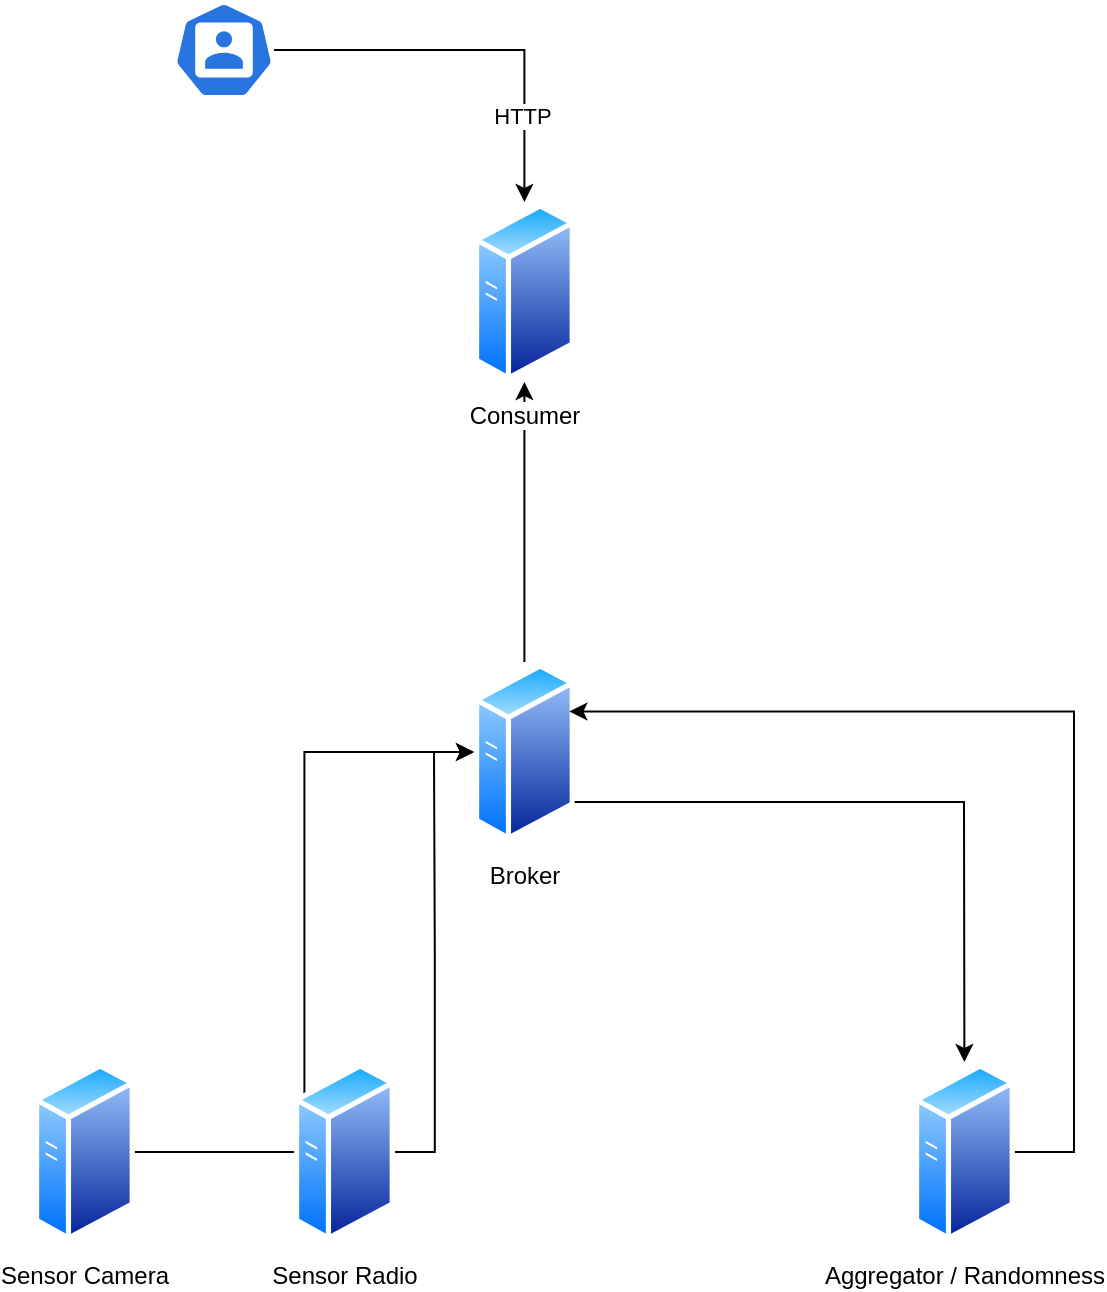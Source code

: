 <mxfile version="25.0.2">
  <diagram name="Page-1" id="BBWy4NrkH1_kUUyP_85_">
    <mxGraphModel dx="1010" dy="739" grid="1" gridSize="10" guides="1" tooltips="1" connect="1" arrows="1" fold="1" page="1" pageScale="1" pageWidth="827" pageHeight="1169" math="0" shadow="0">
      <root>
        <mxCell id="0" />
        <mxCell id="1" parent="0" />
        <mxCell id="qna7vA0bupx7i10zrgWt-12" style="edgeStyle=orthogonalEdgeStyle;rounded=0;orthogonalLoop=1;jettySize=auto;html=1;" edge="1" parent="1" source="qna7vA0bupx7i10zrgWt-5" target="qna7vA0bupx7i10zrgWt-8">
          <mxGeometry relative="1" as="geometry">
            <Array as="points">
              <mxPoint x="645" y="420" />
            </Array>
          </mxGeometry>
        </mxCell>
        <mxCell id="qna7vA0bupx7i10zrgWt-14" style="edgeStyle=orthogonalEdgeStyle;rounded=0;orthogonalLoop=1;jettySize=auto;html=1;" edge="1" parent="1" source="qna7vA0bupx7i10zrgWt-5" target="qna7vA0bupx7i10zrgWt-9">
          <mxGeometry relative="1" as="geometry" />
        </mxCell>
        <mxCell id="qna7vA0bupx7i10zrgWt-5" value="Broker" style="image;aspect=fixed;perimeter=ellipsePerimeter;html=1;align=center;shadow=0;dashed=0;spacingTop=3;image=img/lib/active_directory/generic_server.svg;" vertex="1" parent="1">
          <mxGeometry x="400" y="350" width="50.4" height="90" as="geometry" />
        </mxCell>
        <mxCell id="qna7vA0bupx7i10zrgWt-11" style="edgeStyle=orthogonalEdgeStyle;rounded=0;orthogonalLoop=1;jettySize=auto;html=1;entryX=0;entryY=0.5;entryDx=0;entryDy=0;" edge="1" parent="1" source="qna7vA0bupx7i10zrgWt-6" target="qna7vA0bupx7i10zrgWt-5">
          <mxGeometry relative="1" as="geometry" />
        </mxCell>
        <mxCell id="qna7vA0bupx7i10zrgWt-6" value="Sensor Camera" style="image;aspect=fixed;perimeter=ellipsePerimeter;html=1;align=center;shadow=0;dashed=0;spacingTop=3;image=img/lib/active_directory/generic_server.svg;" vertex="1" parent="1">
          <mxGeometry x="180" y="550" width="50.4" height="90" as="geometry" />
        </mxCell>
        <mxCell id="qna7vA0bupx7i10zrgWt-10" style="edgeStyle=orthogonalEdgeStyle;rounded=0;orthogonalLoop=1;jettySize=auto;html=1;entryX=0;entryY=0.5;entryDx=0;entryDy=0;" edge="1" parent="1" source="qna7vA0bupx7i10zrgWt-7" target="qna7vA0bupx7i10zrgWt-5">
          <mxGeometry relative="1" as="geometry" />
        </mxCell>
        <mxCell id="qna7vA0bupx7i10zrgWt-7" value="Sensor Radio" style="image;aspect=fixed;perimeter=ellipsePerimeter;html=1;align=center;shadow=0;dashed=0;spacingTop=3;image=img/lib/active_directory/generic_server.svg;" vertex="1" parent="1">
          <mxGeometry x="310" y="550" width="50.4" height="90" as="geometry" />
        </mxCell>
        <mxCell id="qna7vA0bupx7i10zrgWt-13" style="edgeStyle=orthogonalEdgeStyle;rounded=0;orthogonalLoop=1;jettySize=auto;html=1;entryX=1;entryY=0.25;entryDx=0;entryDy=0;" edge="1" parent="1" source="qna7vA0bupx7i10zrgWt-8" target="qna7vA0bupx7i10zrgWt-5">
          <mxGeometry relative="1" as="geometry">
            <Array as="points">
              <mxPoint x="700" y="595" />
              <mxPoint x="700" y="375" />
            </Array>
          </mxGeometry>
        </mxCell>
        <mxCell id="qna7vA0bupx7i10zrgWt-8" value="Aggregator / Randomness" style="image;aspect=fixed;perimeter=ellipsePerimeter;html=1;align=center;shadow=0;dashed=0;spacingTop=3;image=img/lib/active_directory/generic_server.svg;" vertex="1" parent="1">
          <mxGeometry x="620" y="550" width="50.4" height="90" as="geometry" />
        </mxCell>
        <mxCell id="qna7vA0bupx7i10zrgWt-9" value="Consumer" style="image;aspect=fixed;perimeter=ellipsePerimeter;html=1;align=center;shadow=0;dashed=0;spacingTop=3;image=img/lib/active_directory/generic_server.svg;" vertex="1" parent="1">
          <mxGeometry x="400" y="120" width="50.4" height="90" as="geometry" />
        </mxCell>
        <mxCell id="qna7vA0bupx7i10zrgWt-16" style="edgeStyle=orthogonalEdgeStyle;rounded=0;orthogonalLoop=1;jettySize=auto;html=1;" edge="1" parent="1" source="qna7vA0bupx7i10zrgWt-15" target="qna7vA0bupx7i10zrgWt-9">
          <mxGeometry relative="1" as="geometry" />
        </mxCell>
        <mxCell id="qna7vA0bupx7i10zrgWt-17" value="HTTP" style="edgeLabel;html=1;align=center;verticalAlign=middle;resizable=0;points=[];" vertex="1" connectable="0" parent="qna7vA0bupx7i10zrgWt-16">
          <mxGeometry x="0.565" y="-1" relative="1" as="geometry">
            <mxPoint as="offset" />
          </mxGeometry>
        </mxCell>
        <mxCell id="qna7vA0bupx7i10zrgWt-15" value="" style="aspect=fixed;sketch=0;html=1;dashed=0;whitespace=wrap;verticalLabelPosition=bottom;verticalAlign=top;fillColor=#2875E2;strokeColor=#ffffff;points=[[0.005,0.63,0],[0.1,0.2,0],[0.9,0.2,0],[0.5,0,0],[0.995,0.63,0],[0.72,0.99,0],[0.5,1,0],[0.28,0.99,0]];shape=mxgraph.kubernetes.icon2;prIcon=user" vertex="1" parent="1">
          <mxGeometry x="250" y="20" width="50" height="48" as="geometry" />
        </mxCell>
      </root>
    </mxGraphModel>
  </diagram>
</mxfile>
